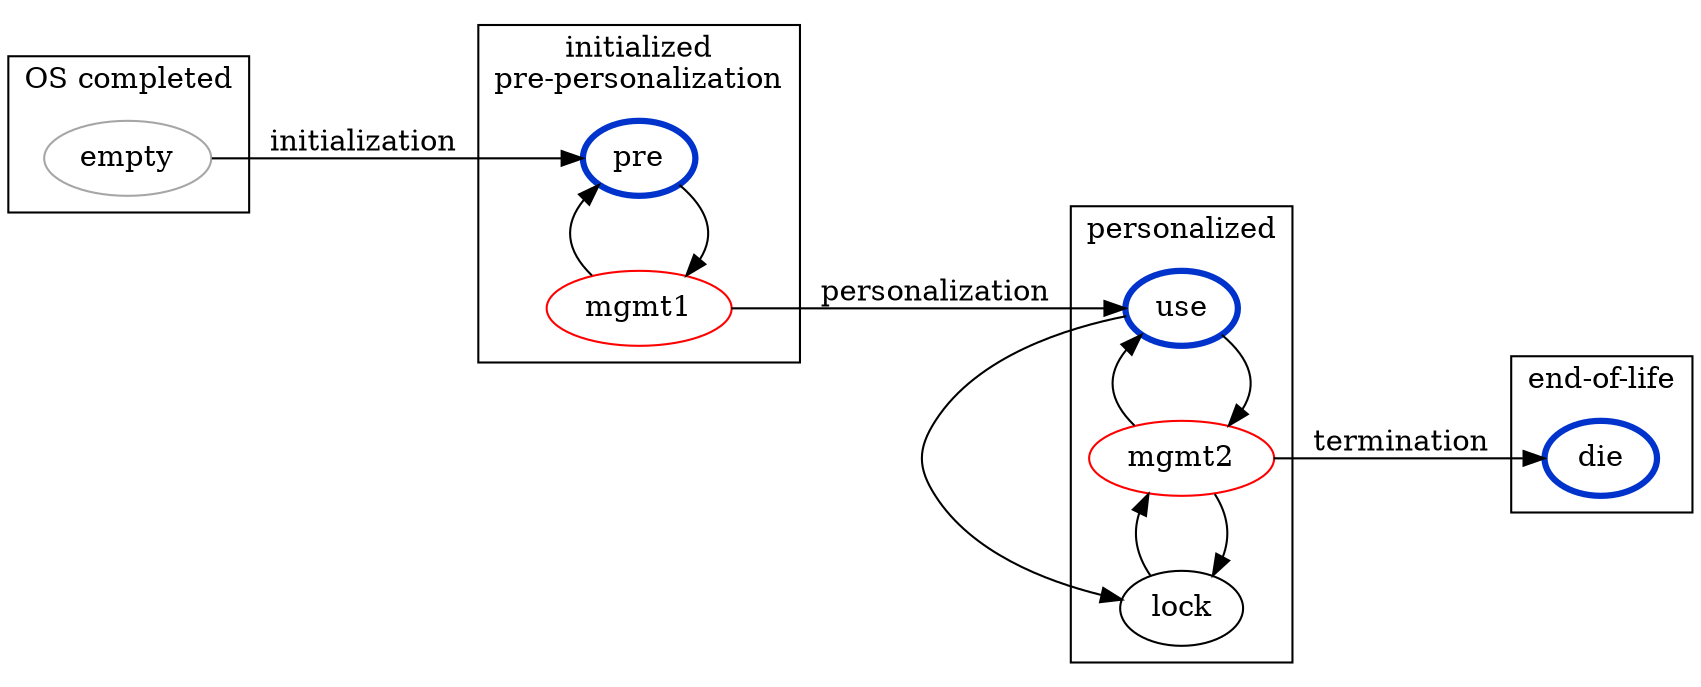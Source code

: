 digraph {
  rankdir="LR"
  newrank="true"
  
  // empty:: before we get the card; the operating system is installed
  // pre:: pre-personalization; our applet is already installed
  // use:: personalization took place, the card has an 'owner'
  // die:: the card can not be used further
  // mgmt?:: management states which can only be reached by a special terminal
  // lock:: maybe it should be posible to lock the functionality.
  // Question:: Shall un-locking be possible?
  // Question:: Shall the user be able to initialize EOL?
  
  empty -> pre [label="initialization"]
  pre -> mgmt1
  mgmt1 -> pre; mgmt1 -> use [label="personalization"]; 
  use -> {mgmt2 lock}
  mgmt2 -> {use lock}; mgmt2 -> die [label="termination"];
  lock -> mgmt2

  empty [color="#a6a6a6"]
  mgmt1 [color="#ff0000"]
  mgmt2 [color="#ff0000"]
  pre [color="#0033cc",penwidth=3]
  use [color="#0033cc",penwidth=3]
  die [color="#0033cc",penwidth=3]

  subgraph cluster_0 {
    label="OS completed"
    rank="same"
    rankdir="TB"
    empty
  }

  subgraph cluster_1 {
    label="initialized\npre-personalization"
    rank="same"
    rankdir="TB"
    pre
    mgmt1
  }

  subgraph cluster_2 {
    label="personalized"
    rank="same"
    rankdir="TB"
    use
    mgmt2
    lock
  }

  subgraph cluster_3 {
    label="end-of-life"
    rank="same"
    rankdir="TB"
    die
  }

}